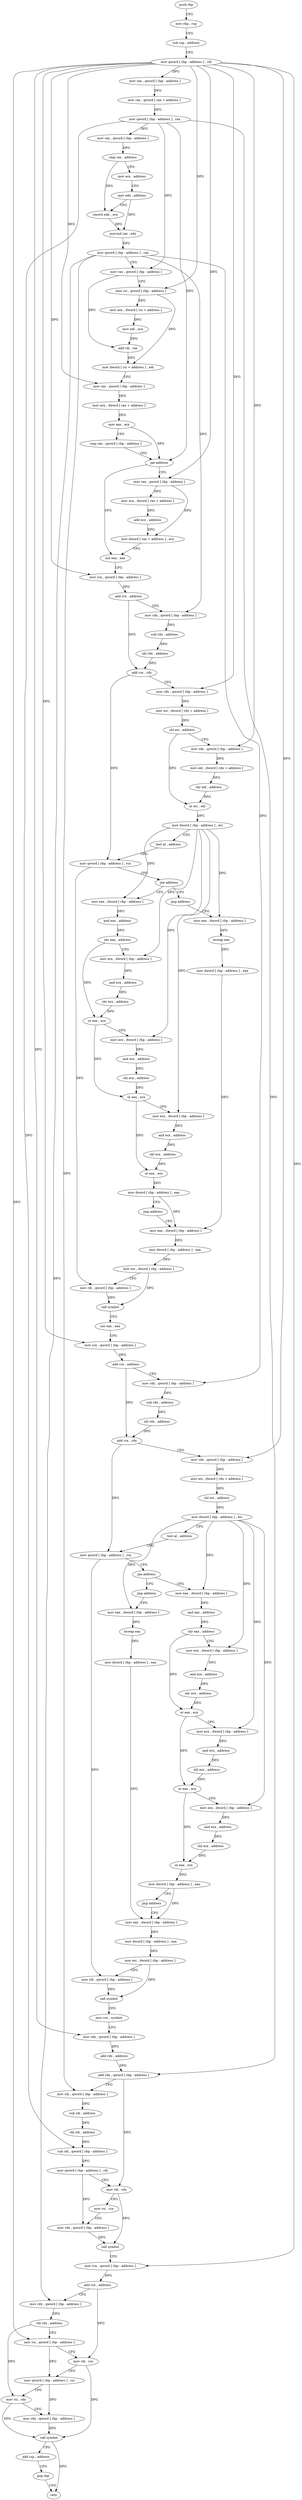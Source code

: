 digraph "func" {
"4266912" [label = "push rbp" ]
"4266913" [label = "mov rbp , rsp" ]
"4266916" [label = "sub rsp , address" ]
"4266920" [label = "mov qword [ rbp - address ] , rdi" ]
"4266924" [label = "mov rax , qword [ rbp - address ]" ]
"4266928" [label = "mov rax , qword [ rax + address ]" ]
"4266932" [label = "mov qword [ rbp - address ] , rax" ]
"4266936" [label = "mov rax , qword [ rbp - address ]" ]
"4266940" [label = "cmp rax , address" ]
"4266944" [label = "mov ecx , address" ]
"4266949" [label = "mov edx , address" ]
"4266954" [label = "cmovb edx , ecx" ]
"4266957" [label = "movsxd rax , edx" ]
"4266960" [label = "mov qword [ rbp - address ] , rax" ]
"4266964" [label = "mov rax , qword [ rbp - address ]" ]
"4266968" [label = "mov rsi , qword [ rbp - address ]" ]
"4266972" [label = "mov ecx , dword [ rsi + address ]" ]
"4266975" [label = "mov edi , ecx" ]
"4266977" [label = "add rdi , rax" ]
"4266980" [label = "mov dword [ rsi + address ] , edi" ]
"4266983" [label = "mov rax , qword [ rbp - address ]" ]
"4266987" [label = "mov ecx , dword [ rax + address ]" ]
"4266990" [label = "mov eax , ecx" ]
"4266992" [label = "cmp rax , qword [ rbp - address ]" ]
"4266996" [label = "jae address" ]
"4267015" [label = "xor eax , eax" ]
"4267002" [label = "mov rax , qword [ rbp - address ]" ]
"4267017" [label = "mov rcx , qword [ rbp - address ]" ]
"4267021" [label = "add rcx , address" ]
"4267028" [label = "mov rdx , qword [ rbp - address ]" ]
"4267032" [label = "sub rdx , address" ]
"4267039" [label = "shl rdx , address" ]
"4267043" [label = "add rcx , rdx" ]
"4267046" [label = "mov rdx , qword [ rbp - address ]" ]
"4267050" [label = "mov esi , dword [ rdx + address ]" ]
"4267053" [label = "shl esi , address" ]
"4267056" [label = "mov rdx , qword [ rbp - address ]" ]
"4267060" [label = "mov edi , dword [ rdx + address ]" ]
"4267063" [label = "shr edi , address" ]
"4267066" [label = "or esi , edi" ]
"4267068" [label = "mov dword [ rbp - address ] , esi" ]
"4267071" [label = "test al , address" ]
"4267073" [label = "mov qword [ rbp - address ] , rcx" ]
"4267077" [label = "jne address" ]
"4267088" [label = "mov eax , dword [ rbp - address ]" ]
"4267083" [label = "jmp address" ]
"4267006" [label = "mov ecx , dword [ rax + address ]" ]
"4267009" [label = "add ecx , address" ]
"4267012" [label = "mov dword [ rax + address ] , ecx" ]
"4267091" [label = "and eax , address" ]
"4267096" [label = "shr eax , address" ]
"4267099" [label = "mov ecx , dword [ rbp - address ]" ]
"4267102" [label = "and ecx , address" ]
"4267108" [label = "shr ecx , address" ]
"4267111" [label = "or eax , ecx" ]
"4267113" [label = "mov ecx , dword [ rbp - address ]" ]
"4267116" [label = "and ecx , address" ]
"4267122" [label = "shl ecx , address" ]
"4267125" [label = "or eax , ecx" ]
"4267127" [label = "mov ecx , dword [ rbp - address ]" ]
"4267130" [label = "and ecx , address" ]
"4267136" [label = "shl ecx , address" ]
"4267139" [label = "or eax , ecx" ]
"4267141" [label = "mov dword [ rbp - address ] , eax" ]
"4267144" [label = "jmp address" ]
"4267157" [label = "mov eax , dword [ rbp - address ]" ]
"4267149" [label = "mov eax , dword [ rbp - address ]" ]
"4267160" [label = "mov dword [ rbp - address ] , eax" ]
"4267163" [label = "mov esi , dword [ rbp - address ]" ]
"4267166" [label = "mov rdi , qword [ rbp - address ]" ]
"4267170" [label = "call symbol" ]
"4267175" [label = "xor eax , eax" ]
"4267177" [label = "mov rcx , qword [ rbp - address ]" ]
"4267181" [label = "add rcx , address" ]
"4267188" [label = "mov rdx , qword [ rbp - address ]" ]
"4267192" [label = "sub rdx , address" ]
"4267199" [label = "shl rdx , address" ]
"4267203" [label = "add rcx , rdx" ]
"4267206" [label = "mov rdx , qword [ rbp - address ]" ]
"4267210" [label = "mov esi , dword [ rdx + address ]" ]
"4267213" [label = "shl esi , address" ]
"4267216" [label = "mov dword [ rbp - address ] , esi" ]
"4267219" [label = "test al , address" ]
"4267221" [label = "mov qword [ rbp - address ] , rcx" ]
"4267225" [label = "jne address" ]
"4267236" [label = "mov eax , dword [ rbp - address ]" ]
"4267231" [label = "jmp address" ]
"4267152" [label = "bswap eax" ]
"4267154" [label = "mov dword [ rbp - address ] , eax" ]
"4267239" [label = "and eax , address" ]
"4267244" [label = "shr eax , address" ]
"4267247" [label = "mov ecx , dword [ rbp - address ]" ]
"4267250" [label = "and ecx , address" ]
"4267256" [label = "shr ecx , address" ]
"4267259" [label = "or eax , ecx" ]
"4267261" [label = "mov ecx , dword [ rbp - address ]" ]
"4267264" [label = "and ecx , address" ]
"4267270" [label = "shl ecx , address" ]
"4267273" [label = "or eax , ecx" ]
"4267275" [label = "mov ecx , dword [ rbp - address ]" ]
"4267278" [label = "and ecx , address" ]
"4267284" [label = "shl ecx , address" ]
"4267287" [label = "or eax , ecx" ]
"4267289" [label = "mov dword [ rbp - address ] , eax" ]
"4267292" [label = "jmp address" ]
"4267305" [label = "mov eax , dword [ rbp - address ]" ]
"4267297" [label = "mov eax , dword [ rbp - address ]" ]
"4267308" [label = "mov dword [ rbp - address ] , eax" ]
"4267311" [label = "mov esi , dword [ rbp - address ]" ]
"4267314" [label = "mov rdi , qword [ rbp - address ]" ]
"4267318" [label = "call symbol" ]
"4267323" [label = "mov rcx , symbol" ]
"4267333" [label = "mov rdx , qword [ rbp - address ]" ]
"4267337" [label = "add rdx , address" ]
"4267344" [label = "add rdx , qword [ rbp - address ]" ]
"4267348" [label = "mov rdi , qword [ rbp - address ]" ]
"4267352" [label = "sub rdi , address" ]
"4267359" [label = "shl rdi , address" ]
"4267363" [label = "sub rdi , qword [ rbp - address ]" ]
"4267367" [label = "mov qword [ rbp - address ] , rdi" ]
"4267371" [label = "mov rdi , rdx" ]
"4267374" [label = "mov rsi , rcx" ]
"4267377" [label = "mov rdx , qword [ rbp - address ]" ]
"4267381" [label = "call symbol" ]
"4267386" [label = "mov rcx , qword [ rbp - address ]" ]
"4267390" [label = "add rcx , address" ]
"4267397" [label = "mov rdx , qword [ rbp - address ]" ]
"4267401" [label = "shl rdx , address" ]
"4267405" [label = "mov rsi , qword [ rbp - address ]" ]
"4267409" [label = "mov rdi , rcx" ]
"4267412" [label = "mov qword [ rbp - address ] , rsi" ]
"4267416" [label = "mov rsi , rdx" ]
"4267419" [label = "mov rdx , qword [ rbp - address ]" ]
"4267423" [label = "call symbol" ]
"4267428" [label = "add rsp , address" ]
"4267432" [label = "pop rbp" ]
"4267433" [label = "retn" ]
"4267300" [label = "bswap eax" ]
"4267302" [label = "mov dword [ rbp - address ] , eax" ]
"4266912" -> "4266913" [ label = "CFG" ]
"4266913" -> "4266916" [ label = "CFG" ]
"4266916" -> "4266920" [ label = "CFG" ]
"4266920" -> "4266924" [ label = "DFG" ]
"4266920" -> "4266968" [ label = "DFG" ]
"4266920" -> "4266983" [ label = "DFG" ]
"4266920" -> "4267017" [ label = "DFG" ]
"4266920" -> "4267046" [ label = "DFG" ]
"4266920" -> "4267056" [ label = "DFG" ]
"4266920" -> "4267002" [ label = "DFG" ]
"4266920" -> "4267177" [ label = "DFG" ]
"4266920" -> "4267206" [ label = "DFG" ]
"4266920" -> "4267333" [ label = "DFG" ]
"4266920" -> "4267386" [ label = "DFG" ]
"4266920" -> "4267405" [ label = "DFG" ]
"4266924" -> "4266928" [ label = "DFG" ]
"4266928" -> "4266932" [ label = "DFG" ]
"4266932" -> "4266936" [ label = "DFG" ]
"4266932" -> "4266964" [ label = "DFG" ]
"4266932" -> "4266996" [ label = "DFG" ]
"4266932" -> "4267344" [ label = "DFG" ]
"4266932" -> "4267363" [ label = "DFG" ]
"4266936" -> "4266940" [ label = "DFG" ]
"4266940" -> "4266944" [ label = "CFG" ]
"4266940" -> "4266954" [ label = "DFG" ]
"4266944" -> "4266949" [ label = "CFG" ]
"4266949" -> "4266954" [ label = "CFG" ]
"4266949" -> "4266957" [ label = "DFG" ]
"4266954" -> "4266957" [ label = "DFG" ]
"4266957" -> "4266960" [ label = "DFG" ]
"4266960" -> "4266964" [ label = "CFG" ]
"4266960" -> "4267028" [ label = "DFG" ]
"4266960" -> "4267188" [ label = "DFG" ]
"4266960" -> "4267348" [ label = "DFG" ]
"4266960" -> "4267397" [ label = "DFG" ]
"4266964" -> "4266968" [ label = "CFG" ]
"4266964" -> "4266977" [ label = "DFG" ]
"4266968" -> "4266972" [ label = "DFG" ]
"4266968" -> "4266980" [ label = "DFG" ]
"4266972" -> "4266975" [ label = "DFG" ]
"4266975" -> "4266977" [ label = "DFG" ]
"4266977" -> "4266980" [ label = "DFG" ]
"4266980" -> "4266983" [ label = "CFG" ]
"4266983" -> "4266987" [ label = "DFG" ]
"4266987" -> "4266990" [ label = "DFG" ]
"4266990" -> "4266992" [ label = "CFG" ]
"4266990" -> "4266996" [ label = "DFG" ]
"4266992" -> "4266996" [ label = "CFG" ]
"4266996" -> "4267015" [ label = "CFG" ]
"4266996" -> "4267002" [ label = "CFG" ]
"4267015" -> "4267017" [ label = "CFG" ]
"4267002" -> "4267006" [ label = "DFG" ]
"4267002" -> "4267012" [ label = "DFG" ]
"4267017" -> "4267021" [ label = "DFG" ]
"4267021" -> "4267028" [ label = "CFG" ]
"4267021" -> "4267043" [ label = "DFG" ]
"4267028" -> "4267032" [ label = "DFG" ]
"4267032" -> "4267039" [ label = "DFG" ]
"4267039" -> "4267043" [ label = "DFG" ]
"4267043" -> "4267046" [ label = "CFG" ]
"4267043" -> "4267073" [ label = "DFG" ]
"4267046" -> "4267050" [ label = "DFG" ]
"4267050" -> "4267053" [ label = "DFG" ]
"4267053" -> "4267056" [ label = "CFG" ]
"4267053" -> "4267066" [ label = "DFG" ]
"4267056" -> "4267060" [ label = "DFG" ]
"4267060" -> "4267063" [ label = "DFG" ]
"4267063" -> "4267066" [ label = "DFG" ]
"4267066" -> "4267068" [ label = "DFG" ]
"4267068" -> "4267071" [ label = "CFG" ]
"4267068" -> "4267088" [ label = "DFG" ]
"4267068" -> "4267099" [ label = "DFG" ]
"4267068" -> "4267113" [ label = "DFG" ]
"4267068" -> "4267127" [ label = "DFG" ]
"4267068" -> "4267149" [ label = "DFG" ]
"4267071" -> "4267073" [ label = "CFG" ]
"4267073" -> "4267077" [ label = "CFG" ]
"4267073" -> "4267166" [ label = "DFG" ]
"4267077" -> "4267088" [ label = "CFG" ]
"4267077" -> "4267083" [ label = "CFG" ]
"4267088" -> "4267091" [ label = "DFG" ]
"4267083" -> "4267149" [ label = "CFG" ]
"4267006" -> "4267009" [ label = "DFG" ]
"4267009" -> "4267012" [ label = "DFG" ]
"4267012" -> "4267015" [ label = "CFG" ]
"4267091" -> "4267096" [ label = "DFG" ]
"4267096" -> "4267099" [ label = "CFG" ]
"4267096" -> "4267111" [ label = "DFG" ]
"4267099" -> "4267102" [ label = "DFG" ]
"4267102" -> "4267108" [ label = "DFG" ]
"4267108" -> "4267111" [ label = "DFG" ]
"4267111" -> "4267113" [ label = "CFG" ]
"4267111" -> "4267125" [ label = "DFG" ]
"4267113" -> "4267116" [ label = "DFG" ]
"4267116" -> "4267122" [ label = "DFG" ]
"4267122" -> "4267125" [ label = "DFG" ]
"4267125" -> "4267127" [ label = "CFG" ]
"4267125" -> "4267139" [ label = "DFG" ]
"4267127" -> "4267130" [ label = "DFG" ]
"4267130" -> "4267136" [ label = "DFG" ]
"4267136" -> "4267139" [ label = "DFG" ]
"4267139" -> "4267141" [ label = "DFG" ]
"4267141" -> "4267144" [ label = "CFG" ]
"4267141" -> "4267157" [ label = "DFG" ]
"4267144" -> "4267157" [ label = "CFG" ]
"4267157" -> "4267160" [ label = "DFG" ]
"4267149" -> "4267152" [ label = "DFG" ]
"4267160" -> "4267163" [ label = "DFG" ]
"4267163" -> "4267166" [ label = "CFG" ]
"4267163" -> "4267170" [ label = "DFG" ]
"4267166" -> "4267170" [ label = "DFG" ]
"4267170" -> "4267175" [ label = "CFG" ]
"4267175" -> "4267177" [ label = "CFG" ]
"4267177" -> "4267181" [ label = "DFG" ]
"4267181" -> "4267188" [ label = "CFG" ]
"4267181" -> "4267203" [ label = "DFG" ]
"4267188" -> "4267192" [ label = "DFG" ]
"4267192" -> "4267199" [ label = "DFG" ]
"4267199" -> "4267203" [ label = "DFG" ]
"4267203" -> "4267206" [ label = "CFG" ]
"4267203" -> "4267221" [ label = "DFG" ]
"4267206" -> "4267210" [ label = "DFG" ]
"4267210" -> "4267213" [ label = "DFG" ]
"4267213" -> "4267216" [ label = "DFG" ]
"4267216" -> "4267219" [ label = "CFG" ]
"4267216" -> "4267236" [ label = "DFG" ]
"4267216" -> "4267247" [ label = "DFG" ]
"4267216" -> "4267261" [ label = "DFG" ]
"4267216" -> "4267275" [ label = "DFG" ]
"4267216" -> "4267297" [ label = "DFG" ]
"4267219" -> "4267221" [ label = "CFG" ]
"4267221" -> "4267225" [ label = "CFG" ]
"4267221" -> "4267314" [ label = "DFG" ]
"4267225" -> "4267236" [ label = "CFG" ]
"4267225" -> "4267231" [ label = "CFG" ]
"4267236" -> "4267239" [ label = "DFG" ]
"4267231" -> "4267297" [ label = "CFG" ]
"4267152" -> "4267154" [ label = "DFG" ]
"4267154" -> "4267157" [ label = "DFG" ]
"4267239" -> "4267244" [ label = "DFG" ]
"4267244" -> "4267247" [ label = "CFG" ]
"4267244" -> "4267259" [ label = "DFG" ]
"4267247" -> "4267250" [ label = "DFG" ]
"4267250" -> "4267256" [ label = "DFG" ]
"4267256" -> "4267259" [ label = "DFG" ]
"4267259" -> "4267261" [ label = "CFG" ]
"4267259" -> "4267273" [ label = "DFG" ]
"4267261" -> "4267264" [ label = "DFG" ]
"4267264" -> "4267270" [ label = "DFG" ]
"4267270" -> "4267273" [ label = "DFG" ]
"4267273" -> "4267275" [ label = "CFG" ]
"4267273" -> "4267287" [ label = "DFG" ]
"4267275" -> "4267278" [ label = "DFG" ]
"4267278" -> "4267284" [ label = "DFG" ]
"4267284" -> "4267287" [ label = "DFG" ]
"4267287" -> "4267289" [ label = "DFG" ]
"4267289" -> "4267292" [ label = "CFG" ]
"4267289" -> "4267305" [ label = "DFG" ]
"4267292" -> "4267305" [ label = "CFG" ]
"4267305" -> "4267308" [ label = "DFG" ]
"4267297" -> "4267300" [ label = "DFG" ]
"4267308" -> "4267311" [ label = "DFG" ]
"4267311" -> "4267314" [ label = "CFG" ]
"4267311" -> "4267318" [ label = "DFG" ]
"4267314" -> "4267318" [ label = "DFG" ]
"4267318" -> "4267323" [ label = "CFG" ]
"4267323" -> "4267333" [ label = "CFG" ]
"4267333" -> "4267337" [ label = "DFG" ]
"4267337" -> "4267344" [ label = "DFG" ]
"4267344" -> "4267348" [ label = "CFG" ]
"4267344" -> "4267371" [ label = "DFG" ]
"4267348" -> "4267352" [ label = "DFG" ]
"4267352" -> "4267359" [ label = "DFG" ]
"4267359" -> "4267363" [ label = "DFG" ]
"4267363" -> "4267367" [ label = "DFG" ]
"4267367" -> "4267371" [ label = "CFG" ]
"4267367" -> "4267377" [ label = "DFG" ]
"4267371" -> "4267374" [ label = "CFG" ]
"4267371" -> "4267381" [ label = "DFG" ]
"4267374" -> "4267377" [ label = "CFG" ]
"4267377" -> "4267381" [ label = "DFG" ]
"4267381" -> "4267386" [ label = "CFG" ]
"4267386" -> "4267390" [ label = "DFG" ]
"4267390" -> "4267397" [ label = "CFG" ]
"4267390" -> "4267409" [ label = "DFG" ]
"4267397" -> "4267401" [ label = "DFG" ]
"4267401" -> "4267405" [ label = "CFG" ]
"4267401" -> "4267416" [ label = "DFG" ]
"4267405" -> "4267409" [ label = "CFG" ]
"4267405" -> "4267412" [ label = "DFG" ]
"4267409" -> "4267412" [ label = "CFG" ]
"4267409" -> "4267423" [ label = "DFG" ]
"4267412" -> "4267416" [ label = "CFG" ]
"4267412" -> "4267419" [ label = "DFG" ]
"4267416" -> "4267419" [ label = "CFG" ]
"4267416" -> "4267423" [ label = "DFG" ]
"4267419" -> "4267423" [ label = "DFG" ]
"4267423" -> "4267428" [ label = "CFG" ]
"4267423" -> "4267433" [ label = "DFG" ]
"4267428" -> "4267432" [ label = "CFG" ]
"4267432" -> "4267433" [ label = "CFG" ]
"4267300" -> "4267302" [ label = "DFG" ]
"4267302" -> "4267305" [ label = "DFG" ]
}
